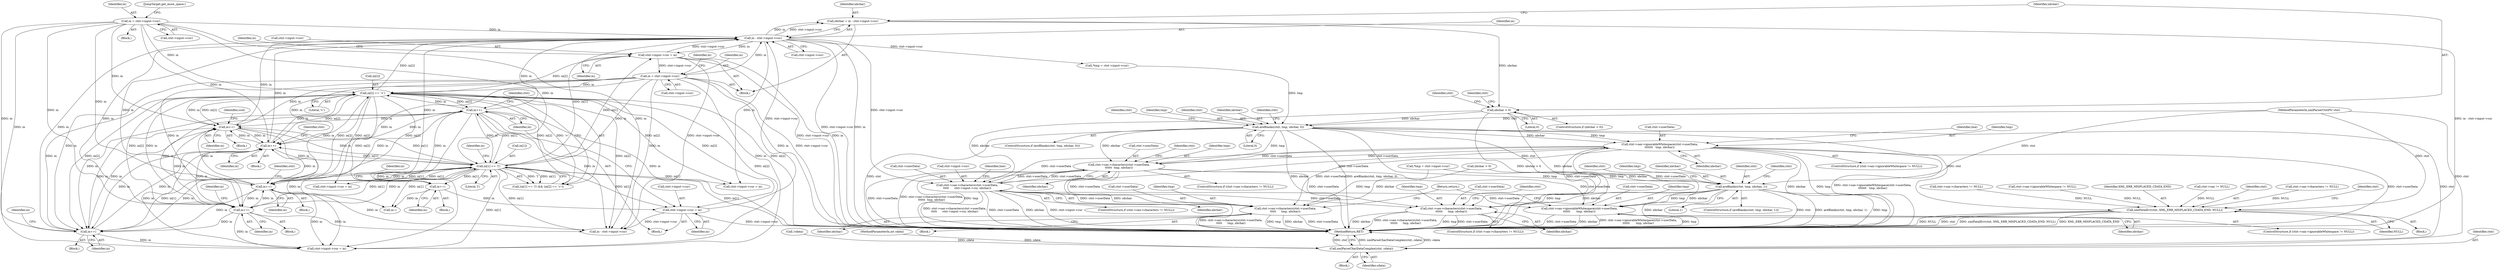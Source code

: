 digraph "0_Chrome_d0947db40187f4708c58e64cbd6013faf9eddeed_4@integer" {
"1000409" [label="(Call,nbchar = in - ctxt->input->cur)"];
"1000411" [label="(Call,in - ctxt->input->cur)"];
"1000606" [label="(Call,in++)"];
"1000382" [label="(Call,in[2] == '>')"];
"1000330" [label="(Call,in++)"];
"1000400" [label="(Call,in++)"];
"1000151" [label="(Call,in++)"];
"1000377" [label="(Call,in[1] == ']')"];
"1000135" [label="(Call,in = ctxt->input->cur)"];
"1000362" [label="(Call,in++)"];
"1000180" [label="(Call,in++)"];
"1000647" [label="(Call,in = ctxt->input->cur)"];
"1000578" [label="(Call,ctxt->input->cur = in)"];
"1000591" [label="(Call,in++)"];
"1000599" [label="(Call,ctxt->input->cur = in)"];
"1000419" [label="(Call,nbchar > 0)"];
"1000466" [label="(Call,areBlanks(ctxt, tmp, nbchar, 0))"];
"1000242" [label="(Call,areBlanks(ctxt, tmp, nbchar, 1))"];
"1000256" [label="(Call,ctxt->sax->ignorableWhitespace(ctxt->userData,\n\t\t\t\t\t\t       tmp, nbchar))"];
"1000272" [label="(Call,ctxt->sax->characters(ctxt->userData,\n\t\t\t\t\t\t      tmp, nbchar))"];
"1000388" [label="(Call,xmlFatalErr(ctxt, XML_ERR_MISPLACED_CDATA_END, NULL))"];
"1000480" [label="(Call,ctxt->sax->ignorableWhitespace(ctxt->userData,\n\t\t\t\t\t\t\t   tmp, nbchar))"];
"1000309" [label="(Call,ctxt->sax->characters(ctxt->userData,\n\t\t\t\t\t      tmp, nbchar))"];
"1000496" [label="(Call,ctxt->sax->characters(ctxt->userData,\n\t\t\t\t\t\t  tmp, nbchar))"];
"1000547" [label="(Call,ctxt->sax->characters(ctxt->userData,\n\t\t\t\t\t      ctxt->input->cur, nbchar))"];
"1000685" [label="(Call,xmlParseCharDataComplex(ctxt, cdata))"];
"1000150" [label="(Block,)"];
"1000143" [label="(Block,)"];
"1000648" [label="(Identifier,in)"];
"1000180" [label="(Call,in++)"];
"1000506" [label="(Identifier,ctxt)"];
"1000362" [label="(Call,in++)"];
"1000419" [label="(Call,nbchar > 0)"];
"1000466" [label="(Call,areBlanks(ctxt, tmp, nbchar, 0))"];
"1000413" [label="(Call,ctxt->input->cur)"];
"1000246" [label="(Literal,1)"];
"1000134" [label="(Block,)"];
"1000276" [label="(Identifier,tmp)"];
"1000458" [label="(Call,ctxt->input->cur = in)"];
"1000374" [label="(Block,)"];
"1000256" [label="(Call,ctxt->sax->ignorableWhitespace(ctxt->userData,\n\t\t\t\t\t\t       tmp, nbchar))"];
"1000427" [label="(Identifier,ctxt)"];
"1000308" [label="(Block,)"];
"1000203" [label="(Call,nbchar > 0)"];
"1000382" [label="(Call,in[2] == '>')"];
"1000273" [label="(Call,ctxt->userData)"];
"1000473" [label="(Call,ctxt->sax->ignorableWhitespace != NULL)"];
"1000685" [label="(Call,xmlParseCharDataComplex(ctxt, cdata))"];
"1000500" [label="(Identifier,tmp)"];
"1000376" [label="(Call,(in[1] == ']') && (in[2] == '>'))"];
"1000277" [label="(Identifier,nbchar)"];
"1000421" [label="(Literal,0)"];
"1000242" [label="(Call,areBlanks(ctxt, tmp, nbchar, 1))"];
"1000392" [label="(Call,ctxt->input->cur = in)"];
"1000481" [label="(Call,ctxt->userData)"];
"1000387" [label="(Block,)"];
"1000418" [label="(ControlStructure,if (nbchar > 0))"];
"1000688" [label="(MethodReturn,RET)"];
"1000622" [label="(Call,in--)"];
"1000261" [label="(Identifier,nbchar)"];
"1000151" [label="(Call,in++)"];
"1000556" [label="(Identifier,nbchar)"];
"1000611" [label="(Identifier,ctxt)"];
"1000410" [label="(Identifier,nbchar)"];
"1000331" [label="(Identifier,in)"];
"1000412" [label="(Identifier,in)"];
"1000333" [label="(Identifier,ccol)"];
"1000208" [label="(Call,*tmp = ctxt->input->cur)"];
"1000548" [label="(Call,ctxt->userData)"];
"1000181" [label="(Identifier,in)"];
"1000488" [label="(ControlStructure,if (ctxt->sax->characters != NULL))"];
"1000420" [label="(Identifier,nbchar)"];
"1000309" [label="(Call,ctxt->sax->characters(ctxt->userData,\n\t\t\t\t\t      tmp, nbchar))"];
"1000136" [label="(Identifier,in)"];
"1000584" [label="(Identifier,in)"];
"1000391" [label="(Identifier,NULL)"];
"1000465" [label="(ControlStructure,if (areBlanks(ctxt, tmp, nbchar, 0)))"];
"1000135" [label="(Call,in = ctxt->input->cur)"];
"1000390" [label="(Identifier,XML_ERR_MISPLACED_CDATA_END)"];
"1000649" [label="(Call,ctxt->input->cur)"];
"1000156" [label="(Identifier,ctxt)"];
"1000533" [label="(Call,ctxt->sax != NULL)"];
"1000647" [label="(Call,in = ctxt->input->cur)"];
"1000104" [label="(MethodParameterIn,xmlParserCtxtPtr ctxt)"];
"1000539" [label="(ControlStructure,if (ctxt->sax->characters != NULL))"];
"1000588" [label="(Identifier,in)"];
"1000106" [label="(Block,)"];
"1000590" [label="(Block,)"];
"1000501" [label="(Identifier,nbchar)"];
"1000381" [label="(Literal,']')"];
"1000579" [label="(Call,ctxt->input->cur)"];
"1000314" [label="(Identifier,nbchar)"];
"1000386" [label="(Literal,'>')"];
"1000547" [label="(Call,ctxt->sax->characters(ctxt->userData,\n\t\t\t\t\t      ctxt->input->cur, nbchar))"];
"1000389" [label="(Identifier,ctxt)"];
"1000540" [label="(Call,ctxt->sax->characters != NULL)"];
"1000384" [label="(Identifier,in)"];
"1000687" [label="(Identifier,cdata)"];
"1000599" [label="(Call,ctxt->input->cur = in)"];
"1000401" [label="(Identifier,in)"];
"1000166" [label="(Block,)"];
"1000480" [label="(Call,ctxt->sax->ignorableWhitespace(ctxt->userData,\n\t\t\t\t\t\t\t   tmp, nbchar))"];
"1000469" [label="(Identifier,nbchar)"];
"1000405" [label="(Identifier,ctxt)"];
"1000492" [label="(Identifier,ctxt)"];
"1000244" [label="(Identifier,tmp)"];
"1000144" [label="(JumpTarget,get_more_space:)"];
"1000282" [label="(Identifier,ctxt)"];
"1000518" [label="(Identifier,line)"];
"1000607" [label="(Identifier,in)"];
"1000476" [label="(Identifier,ctxt)"];
"1000484" [label="(Identifier,tmp)"];
"1000377" [label="(Call,in[1] == ']')"];
"1000260" [label="(Identifier,tmp)"];
"1000248" [label="(ControlStructure,if (ctxt->sax->ignorableWhitespace != NULL))"];
"1000497" [label="(Call,ctxt->userData)"];
"1000551" [label="(Call,ctxt->input->cur)"];
"1000378" [label="(Call,in[1])"];
"1000411" [label="(Call,in - ctxt->input->cur)"];
"1000245" [label="(Identifier,nbchar)"];
"1000468" [label="(Identifier,tmp)"];
"1000313" [label="(Identifier,tmp)"];
"1000472" [label="(ControlStructure,if (ctxt->sax->ignorableWhitespace != NULL))"];
"1000195" [label="(Call,in - ctxt->input->cur)"];
"1000400" [label="(Call,in++)"];
"1000451" [label="(Call,*tmp = ctxt->input->cur)"];
"1000272" [label="(Call,ctxt->sax->characters(ctxt->userData,\n\t\t\t\t\t\t      tmp, nbchar))"];
"1000600" [label="(Call,ctxt->input->cur)"];
"1000467" [label="(Identifier,ctxt)"];
"1000330" [label="(Call,in++)"];
"1000581" [label="(Identifier,ctxt)"];
"1000686" [label="(Identifier,ctxt)"];
"1000395" [label="(Identifier,ctxt)"];
"1000132" [label="(Call,!cdata)"];
"1000383" [label="(Call,in[2])"];
"1000605" [label="(Identifier,in)"];
"1000591" [label="(Call,in++)"];
"1000598" [label="(Block,)"];
"1000105" [label="(MethodParameterIn,int cdata)"];
"1000409" [label="(Call,nbchar = in - ctxt->input->cur)"];
"1000184" [label="(Identifier,in)"];
"1000315" [label="(Return,return;)"];
"1000558" [label="(Identifier,line)"];
"1000606" [label="(Call,in++)"];
"1000596" [label="(Identifier,in)"];
"1000241" [label="(ControlStructure,if (areBlanks(ctxt, tmp, nbchar, 1)))"];
"1000489" [label="(Call,ctxt->sax->characters != NULL)"];
"1000215" [label="(Call,ctxt->input->cur = in)"];
"1000137" [label="(Call,ctxt->input->cur)"];
"1000363" [label="(Identifier,in)"];
"1000243" [label="(Identifier,ctxt)"];
"1000485" [label="(Identifier,nbchar)"];
"1000257" [label="(Call,ctxt->userData)"];
"1000310" [label="(Call,ctxt->userData)"];
"1000578" [label="(Call,ctxt->input->cur = in)"];
"1000592" [label="(Identifier,in)"];
"1000470" [label="(Literal,0)"];
"1000152" [label="(Identifier,in)"];
"1000388" [label="(Call,xmlFatalErr(ctxt, XML_ERR_MISPLACED_CDATA_END, NULL))"];
"1000264" [label="(ControlStructure,if (ctxt->sax->characters != NULL))"];
"1000348" [label="(Block,)"];
"1000329" [label="(Block,)"];
"1000658" [label="(Identifier,in)"];
"1000268" [label="(Identifier,ctxt)"];
"1000252" [label="(Identifier,ctxt)"];
"1000496" [label="(Call,ctxt->sax->characters(ctxt->userData,\n\t\t\t\t\t\t  tmp, nbchar))"];
"1000366" [label="(Identifier,in)"];
"1000409" -> "1000143"  [label="AST: "];
"1000409" -> "1000411"  [label="CFG: "];
"1000410" -> "1000409"  [label="AST: "];
"1000411" -> "1000409"  [label="AST: "];
"1000420" -> "1000409"  [label="CFG: "];
"1000409" -> "1000688"  [label="DDG: in - ctxt->input->cur"];
"1000411" -> "1000409"  [label="DDG: in"];
"1000411" -> "1000409"  [label="DDG: ctxt->input->cur"];
"1000409" -> "1000419"  [label="DDG: nbchar"];
"1000411" -> "1000413"  [label="CFG: "];
"1000412" -> "1000411"  [label="AST: "];
"1000413" -> "1000411"  [label="AST: "];
"1000411" -> "1000688"  [label="DDG: in"];
"1000411" -> "1000688"  [label="DDG: ctxt->input->cur"];
"1000606" -> "1000411"  [label="DDG: in"];
"1000330" -> "1000411"  [label="DDG: in"];
"1000382" -> "1000411"  [label="DDG: in[2]"];
"1000400" -> "1000411"  [label="DDG: in"];
"1000151" -> "1000411"  [label="DDG: in"];
"1000377" -> "1000411"  [label="DDG: in[1]"];
"1000135" -> "1000411"  [label="DDG: in"];
"1000362" -> "1000411"  [label="DDG: in"];
"1000180" -> "1000411"  [label="DDG: in"];
"1000647" -> "1000411"  [label="DDG: in"];
"1000599" -> "1000411"  [label="DDG: ctxt->input->cur"];
"1000578" -> "1000411"  [label="DDG: ctxt->input->cur"];
"1000411" -> "1000451"  [label="DDG: ctxt->input->cur"];
"1000411" -> "1000458"  [label="DDG: in"];
"1000411" -> "1000547"  [label="DDG: ctxt->input->cur"];
"1000411" -> "1000578"  [label="DDG: in"];
"1000411" -> "1000591"  [label="DDG: in"];
"1000606" -> "1000598"  [label="AST: "];
"1000606" -> "1000607"  [label="CFG: "];
"1000607" -> "1000606"  [label="AST: "];
"1000611" -> "1000606"  [label="CFG: "];
"1000606" -> "1000688"  [label="DDG: in"];
"1000606" -> "1000151"  [label="DDG: in"];
"1000606" -> "1000180"  [label="DDG: in"];
"1000606" -> "1000195"  [label="DDG: in"];
"1000606" -> "1000330"  [label="DDG: in"];
"1000606" -> "1000362"  [label="DDG: in"];
"1000606" -> "1000377"  [label="DDG: in"];
"1000606" -> "1000382"  [label="DDG: in"];
"1000606" -> "1000392"  [label="DDG: in"];
"1000606" -> "1000400"  [label="DDG: in"];
"1000382" -> "1000606"  [label="DDG: in[2]"];
"1000377" -> "1000606"  [label="DDG: in[1]"];
"1000591" -> "1000606"  [label="DDG: in"];
"1000382" -> "1000376"  [label="AST: "];
"1000382" -> "1000386"  [label="CFG: "];
"1000383" -> "1000382"  [label="AST: "];
"1000386" -> "1000382"  [label="AST: "];
"1000376" -> "1000382"  [label="CFG: "];
"1000382" -> "1000688"  [label="DDG: in[2]"];
"1000382" -> "1000151"  [label="DDG: in[2]"];
"1000382" -> "1000180"  [label="DDG: in[2]"];
"1000382" -> "1000195"  [label="DDG: in[2]"];
"1000382" -> "1000215"  [label="DDG: in[2]"];
"1000382" -> "1000330"  [label="DDG: in[2]"];
"1000382" -> "1000362"  [label="DDG: in[2]"];
"1000382" -> "1000376"  [label="DDG: in[2]"];
"1000382" -> "1000376"  [label="DDG: '>'"];
"1000330" -> "1000382"  [label="DDG: in"];
"1000400" -> "1000382"  [label="DDG: in"];
"1000151" -> "1000382"  [label="DDG: in"];
"1000135" -> "1000382"  [label="DDG: in"];
"1000362" -> "1000382"  [label="DDG: in"];
"1000180" -> "1000382"  [label="DDG: in"];
"1000647" -> "1000382"  [label="DDG: in"];
"1000382" -> "1000392"  [label="DDG: in[2]"];
"1000382" -> "1000400"  [label="DDG: in[2]"];
"1000382" -> "1000458"  [label="DDG: in[2]"];
"1000382" -> "1000578"  [label="DDG: in[2]"];
"1000382" -> "1000591"  [label="DDG: in[2]"];
"1000382" -> "1000599"  [label="DDG: in[2]"];
"1000382" -> "1000622"  [label="DDG: in[2]"];
"1000330" -> "1000329"  [label="AST: "];
"1000330" -> "1000331"  [label="CFG: "];
"1000331" -> "1000330"  [label="AST: "];
"1000333" -> "1000330"  [label="CFG: "];
"1000400" -> "1000330"  [label="DDG: in"];
"1000151" -> "1000330"  [label="DDG: in"];
"1000377" -> "1000330"  [label="DDG: in[1]"];
"1000135" -> "1000330"  [label="DDG: in"];
"1000362" -> "1000330"  [label="DDG: in"];
"1000180" -> "1000330"  [label="DDG: in"];
"1000647" -> "1000330"  [label="DDG: in"];
"1000330" -> "1000362"  [label="DDG: in"];
"1000330" -> "1000377"  [label="DDG: in"];
"1000330" -> "1000392"  [label="DDG: in"];
"1000330" -> "1000400"  [label="DDG: in"];
"1000400" -> "1000374"  [label="AST: "];
"1000400" -> "1000401"  [label="CFG: "];
"1000401" -> "1000400"  [label="AST: "];
"1000405" -> "1000400"  [label="CFG: "];
"1000400" -> "1000362"  [label="DDG: in"];
"1000400" -> "1000377"  [label="DDG: in"];
"1000400" -> "1000392"  [label="DDG: in"];
"1000151" -> "1000400"  [label="DDG: in"];
"1000377" -> "1000400"  [label="DDG: in[1]"];
"1000135" -> "1000400"  [label="DDG: in"];
"1000362" -> "1000400"  [label="DDG: in"];
"1000180" -> "1000400"  [label="DDG: in"];
"1000647" -> "1000400"  [label="DDG: in"];
"1000151" -> "1000150"  [label="AST: "];
"1000151" -> "1000152"  [label="CFG: "];
"1000152" -> "1000151"  [label="AST: "];
"1000156" -> "1000151"  [label="CFG: "];
"1000377" -> "1000151"  [label="DDG: in[1]"];
"1000135" -> "1000151"  [label="DDG: in"];
"1000180" -> "1000151"  [label="DDG: in"];
"1000647" -> "1000151"  [label="DDG: in"];
"1000151" -> "1000180"  [label="DDG: in"];
"1000151" -> "1000195"  [label="DDG: in"];
"1000151" -> "1000362"  [label="DDG: in"];
"1000151" -> "1000377"  [label="DDG: in"];
"1000151" -> "1000392"  [label="DDG: in"];
"1000377" -> "1000376"  [label="AST: "];
"1000377" -> "1000381"  [label="CFG: "];
"1000378" -> "1000377"  [label="AST: "];
"1000381" -> "1000377"  [label="AST: "];
"1000384" -> "1000377"  [label="CFG: "];
"1000376" -> "1000377"  [label="CFG: "];
"1000377" -> "1000688"  [label="DDG: in[1]"];
"1000377" -> "1000180"  [label="DDG: in[1]"];
"1000377" -> "1000195"  [label="DDG: in[1]"];
"1000377" -> "1000215"  [label="DDG: in[1]"];
"1000377" -> "1000362"  [label="DDG: in[1]"];
"1000377" -> "1000376"  [label="DDG: in[1]"];
"1000377" -> "1000376"  [label="DDG: ']'"];
"1000135" -> "1000377"  [label="DDG: in"];
"1000362" -> "1000377"  [label="DDG: in"];
"1000180" -> "1000377"  [label="DDG: in"];
"1000647" -> "1000377"  [label="DDG: in"];
"1000377" -> "1000392"  [label="DDG: in[1]"];
"1000377" -> "1000458"  [label="DDG: in[1]"];
"1000377" -> "1000578"  [label="DDG: in[1]"];
"1000377" -> "1000591"  [label="DDG: in[1]"];
"1000377" -> "1000599"  [label="DDG: in[1]"];
"1000377" -> "1000622"  [label="DDG: in[1]"];
"1000135" -> "1000134"  [label="AST: "];
"1000135" -> "1000137"  [label="CFG: "];
"1000136" -> "1000135"  [label="AST: "];
"1000137" -> "1000135"  [label="AST: "];
"1000144" -> "1000135"  [label="CFG: "];
"1000135" -> "1000180"  [label="DDG: in"];
"1000135" -> "1000195"  [label="DDG: in"];
"1000135" -> "1000362"  [label="DDG: in"];
"1000135" -> "1000392"  [label="DDG: in"];
"1000362" -> "1000348"  [label="AST: "];
"1000362" -> "1000363"  [label="CFG: "];
"1000363" -> "1000362"  [label="AST: "];
"1000366" -> "1000362"  [label="CFG: "];
"1000180" -> "1000362"  [label="DDG: in"];
"1000647" -> "1000362"  [label="DDG: in"];
"1000362" -> "1000392"  [label="DDG: in"];
"1000180" -> "1000166"  [label="AST: "];
"1000180" -> "1000181"  [label="CFG: "];
"1000181" -> "1000180"  [label="AST: "];
"1000184" -> "1000180"  [label="CFG: "];
"1000647" -> "1000180"  [label="DDG: in"];
"1000180" -> "1000195"  [label="DDG: in"];
"1000180" -> "1000392"  [label="DDG: in"];
"1000647" -> "1000143"  [label="AST: "];
"1000647" -> "1000649"  [label="CFG: "];
"1000648" -> "1000647"  [label="AST: "];
"1000649" -> "1000647"  [label="AST: "];
"1000658" -> "1000647"  [label="CFG: "];
"1000647" -> "1000688"  [label="DDG: in"];
"1000647" -> "1000688"  [label="DDG: ctxt->input->cur"];
"1000647" -> "1000195"  [label="DDG: in"];
"1000647" -> "1000392"  [label="DDG: in"];
"1000578" -> "1000647"  [label="DDG: ctxt->input->cur"];
"1000578" -> "1000143"  [label="AST: "];
"1000578" -> "1000584"  [label="CFG: "];
"1000579" -> "1000578"  [label="AST: "];
"1000584" -> "1000578"  [label="AST: "];
"1000588" -> "1000578"  [label="CFG: "];
"1000578" -> "1000688"  [label="DDG: ctxt->input->cur"];
"1000578" -> "1000688"  [label="DDG: in"];
"1000578" -> "1000195"  [label="DDG: ctxt->input->cur"];
"1000591" -> "1000590"  [label="AST: "];
"1000591" -> "1000592"  [label="CFG: "];
"1000592" -> "1000591"  [label="AST: "];
"1000596" -> "1000591"  [label="CFG: "];
"1000591" -> "1000599"  [label="DDG: in"];
"1000591" -> "1000622"  [label="DDG: in"];
"1000599" -> "1000598"  [label="AST: "];
"1000599" -> "1000605"  [label="CFG: "];
"1000600" -> "1000599"  [label="AST: "];
"1000605" -> "1000599"  [label="AST: "];
"1000607" -> "1000599"  [label="CFG: "];
"1000599" -> "1000688"  [label="DDG: ctxt->input->cur"];
"1000599" -> "1000195"  [label="DDG: ctxt->input->cur"];
"1000419" -> "1000418"  [label="AST: "];
"1000419" -> "1000421"  [label="CFG: "];
"1000420" -> "1000419"  [label="AST: "];
"1000421" -> "1000419"  [label="AST: "];
"1000427" -> "1000419"  [label="CFG: "];
"1000581" -> "1000419"  [label="CFG: "];
"1000419" -> "1000688"  [label="DDG: nbchar"];
"1000419" -> "1000688"  [label="DDG: nbchar > 0"];
"1000419" -> "1000466"  [label="DDG: nbchar"];
"1000419" -> "1000547"  [label="DDG: nbchar"];
"1000466" -> "1000465"  [label="AST: "];
"1000466" -> "1000470"  [label="CFG: "];
"1000467" -> "1000466"  [label="AST: "];
"1000468" -> "1000466"  [label="AST: "];
"1000469" -> "1000466"  [label="AST: "];
"1000470" -> "1000466"  [label="AST: "];
"1000476" -> "1000466"  [label="CFG: "];
"1000492" -> "1000466"  [label="CFG: "];
"1000466" -> "1000688"  [label="DDG: tmp"];
"1000466" -> "1000688"  [label="DDG: ctxt"];
"1000466" -> "1000688"  [label="DDG: nbchar"];
"1000466" -> "1000688"  [label="DDG: areBlanks(ctxt, tmp, nbchar, 0)"];
"1000466" -> "1000242"  [label="DDG: ctxt"];
"1000466" -> "1000388"  [label="DDG: ctxt"];
"1000104" -> "1000466"  [label="DDG: ctxt"];
"1000451" -> "1000466"  [label="DDG: tmp"];
"1000466" -> "1000480"  [label="DDG: tmp"];
"1000466" -> "1000480"  [label="DDG: nbchar"];
"1000466" -> "1000496"  [label="DDG: tmp"];
"1000466" -> "1000496"  [label="DDG: nbchar"];
"1000466" -> "1000685"  [label="DDG: ctxt"];
"1000242" -> "1000241"  [label="AST: "];
"1000242" -> "1000246"  [label="CFG: "];
"1000243" -> "1000242"  [label="AST: "];
"1000244" -> "1000242"  [label="AST: "];
"1000245" -> "1000242"  [label="AST: "];
"1000246" -> "1000242"  [label="AST: "];
"1000252" -> "1000242"  [label="CFG: "];
"1000268" -> "1000242"  [label="CFG: "];
"1000242" -> "1000688"  [label="DDG: areBlanks(ctxt, tmp, nbchar, 1)"];
"1000242" -> "1000688"  [label="DDG: tmp"];
"1000242" -> "1000688"  [label="DDG: nbchar"];
"1000242" -> "1000688"  [label="DDG: ctxt"];
"1000104" -> "1000242"  [label="DDG: ctxt"];
"1000208" -> "1000242"  [label="DDG: tmp"];
"1000203" -> "1000242"  [label="DDG: nbchar"];
"1000242" -> "1000256"  [label="DDG: tmp"];
"1000242" -> "1000256"  [label="DDG: nbchar"];
"1000242" -> "1000272"  [label="DDG: tmp"];
"1000242" -> "1000272"  [label="DDG: nbchar"];
"1000256" -> "1000248"  [label="AST: "];
"1000256" -> "1000261"  [label="CFG: "];
"1000257" -> "1000256"  [label="AST: "];
"1000260" -> "1000256"  [label="AST: "];
"1000261" -> "1000256"  [label="AST: "];
"1000315" -> "1000256"  [label="CFG: "];
"1000256" -> "1000688"  [label="DDG: tmp"];
"1000256" -> "1000688"  [label="DDG: ctxt->userData"];
"1000256" -> "1000688"  [label="DDG: nbchar"];
"1000256" -> "1000688"  [label="DDG: ctxt->sax->ignorableWhitespace(ctxt->userData,\n\t\t\t\t\t\t       tmp, nbchar)"];
"1000547" -> "1000256"  [label="DDG: ctxt->userData"];
"1000496" -> "1000256"  [label="DDG: ctxt->userData"];
"1000480" -> "1000256"  [label="DDG: ctxt->userData"];
"1000272" -> "1000264"  [label="AST: "];
"1000272" -> "1000277"  [label="CFG: "];
"1000273" -> "1000272"  [label="AST: "];
"1000276" -> "1000272"  [label="AST: "];
"1000277" -> "1000272"  [label="AST: "];
"1000282" -> "1000272"  [label="CFG: "];
"1000272" -> "1000688"  [label="DDG: tmp"];
"1000272" -> "1000688"  [label="DDG: ctxt->userData"];
"1000272" -> "1000688"  [label="DDG: nbchar"];
"1000272" -> "1000688"  [label="DDG: ctxt->sax->characters(ctxt->userData,\n\t\t\t\t\t\t      tmp, nbchar)"];
"1000547" -> "1000272"  [label="DDG: ctxt->userData"];
"1000496" -> "1000272"  [label="DDG: ctxt->userData"];
"1000480" -> "1000272"  [label="DDG: ctxt->userData"];
"1000388" -> "1000387"  [label="AST: "];
"1000388" -> "1000391"  [label="CFG: "];
"1000389" -> "1000388"  [label="AST: "];
"1000390" -> "1000388"  [label="AST: "];
"1000391" -> "1000388"  [label="AST: "];
"1000395" -> "1000388"  [label="CFG: "];
"1000388" -> "1000688"  [label="DDG: ctxt"];
"1000388" -> "1000688"  [label="DDG: xmlFatalErr(ctxt, XML_ERR_MISPLACED_CDATA_END, NULL)"];
"1000388" -> "1000688"  [label="DDG: XML_ERR_MISPLACED_CDATA_END"];
"1000388" -> "1000688"  [label="DDG: NULL"];
"1000104" -> "1000388"  [label="DDG: ctxt"];
"1000540" -> "1000388"  [label="DDG: NULL"];
"1000533" -> "1000388"  [label="DDG: NULL"];
"1000473" -> "1000388"  [label="DDG: NULL"];
"1000489" -> "1000388"  [label="DDG: NULL"];
"1000480" -> "1000472"  [label="AST: "];
"1000480" -> "1000485"  [label="CFG: "];
"1000481" -> "1000480"  [label="AST: "];
"1000484" -> "1000480"  [label="AST: "];
"1000485" -> "1000480"  [label="AST: "];
"1000518" -> "1000480"  [label="CFG: "];
"1000480" -> "1000688"  [label="DDG: ctxt->sax->ignorableWhitespace(ctxt->userData,\n\t\t\t\t\t\t\t   tmp, nbchar)"];
"1000480" -> "1000688"  [label="DDG: ctxt->userData"];
"1000480" -> "1000688"  [label="DDG: nbchar"];
"1000480" -> "1000688"  [label="DDG: tmp"];
"1000480" -> "1000309"  [label="DDG: ctxt->userData"];
"1000547" -> "1000480"  [label="DDG: ctxt->userData"];
"1000496" -> "1000480"  [label="DDG: ctxt->userData"];
"1000480" -> "1000496"  [label="DDG: ctxt->userData"];
"1000480" -> "1000547"  [label="DDG: ctxt->userData"];
"1000309" -> "1000308"  [label="AST: "];
"1000309" -> "1000314"  [label="CFG: "];
"1000310" -> "1000309"  [label="AST: "];
"1000313" -> "1000309"  [label="AST: "];
"1000314" -> "1000309"  [label="AST: "];
"1000315" -> "1000309"  [label="CFG: "];
"1000309" -> "1000688"  [label="DDG: ctxt->userData"];
"1000309" -> "1000688"  [label="DDG: ctxt->sax->characters(ctxt->userData,\n\t\t\t\t\t      tmp, nbchar)"];
"1000309" -> "1000688"  [label="DDG: tmp"];
"1000309" -> "1000688"  [label="DDG: nbchar"];
"1000547" -> "1000309"  [label="DDG: ctxt->userData"];
"1000496" -> "1000309"  [label="DDG: ctxt->userData"];
"1000208" -> "1000309"  [label="DDG: tmp"];
"1000203" -> "1000309"  [label="DDG: nbchar"];
"1000496" -> "1000488"  [label="AST: "];
"1000496" -> "1000501"  [label="CFG: "];
"1000497" -> "1000496"  [label="AST: "];
"1000500" -> "1000496"  [label="AST: "];
"1000501" -> "1000496"  [label="AST: "];
"1000506" -> "1000496"  [label="CFG: "];
"1000496" -> "1000688"  [label="DDG: ctxt->sax->characters(ctxt->userData,\n\t\t\t\t\t\t  tmp, nbchar)"];
"1000496" -> "1000688"  [label="DDG: ctxt->userData"];
"1000496" -> "1000688"  [label="DDG: tmp"];
"1000496" -> "1000688"  [label="DDG: nbchar"];
"1000547" -> "1000496"  [label="DDG: ctxt->userData"];
"1000496" -> "1000547"  [label="DDG: ctxt->userData"];
"1000547" -> "1000539"  [label="AST: "];
"1000547" -> "1000556"  [label="CFG: "];
"1000548" -> "1000547"  [label="AST: "];
"1000551" -> "1000547"  [label="AST: "];
"1000556" -> "1000547"  [label="AST: "];
"1000558" -> "1000547"  [label="CFG: "];
"1000547" -> "1000688"  [label="DDG: ctxt->userData"];
"1000547" -> "1000688"  [label="DDG: nbchar"];
"1000547" -> "1000688"  [label="DDG: ctxt->input->cur"];
"1000547" -> "1000688"  [label="DDG: ctxt->sax->characters(ctxt->userData,\n\t\t\t\t\t      ctxt->input->cur, nbchar)"];
"1000685" -> "1000106"  [label="AST: "];
"1000685" -> "1000687"  [label="CFG: "];
"1000686" -> "1000685"  [label="AST: "];
"1000687" -> "1000685"  [label="AST: "];
"1000688" -> "1000685"  [label="CFG: "];
"1000685" -> "1000688"  [label="DDG: xmlParseCharDataComplex(ctxt, cdata)"];
"1000685" -> "1000688"  [label="DDG: cdata"];
"1000685" -> "1000688"  [label="DDG: ctxt"];
"1000104" -> "1000685"  [label="DDG: ctxt"];
"1000132" -> "1000685"  [label="DDG: cdata"];
"1000105" -> "1000685"  [label="DDG: cdata"];
}
